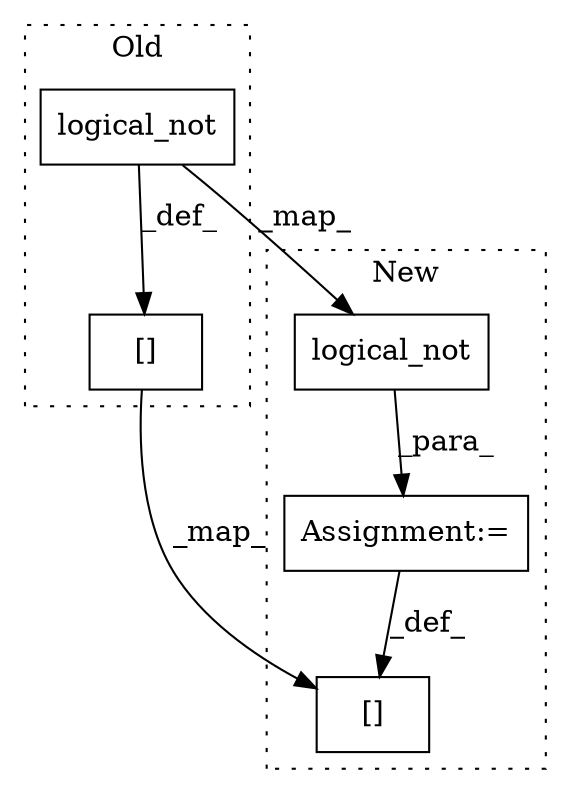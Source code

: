 digraph G {
subgraph cluster0 {
1 [label="logical_not" a="32" s="3362,3387" l="12,1" shape="box"];
5 [label="[]" a="2" s="3436,3480" l="36,1" shape="box"];
label = "Old";
style="dotted";
}
subgraph cluster1 {
2 [label="logical_not" a="32" s="3352,3377" l="12,1" shape="box"];
3 [label="Assignment:=" a="7" s="3409" l="1" shape="box"];
4 [label="[]" a="2" s="3476,3520" l="36,1" shape="box"];
label = "New";
style="dotted";
}
1 -> 5 [label="_def_"];
1 -> 2 [label="_map_"];
2 -> 3 [label="_para_"];
3 -> 4 [label="_def_"];
5 -> 4 [label="_map_"];
}